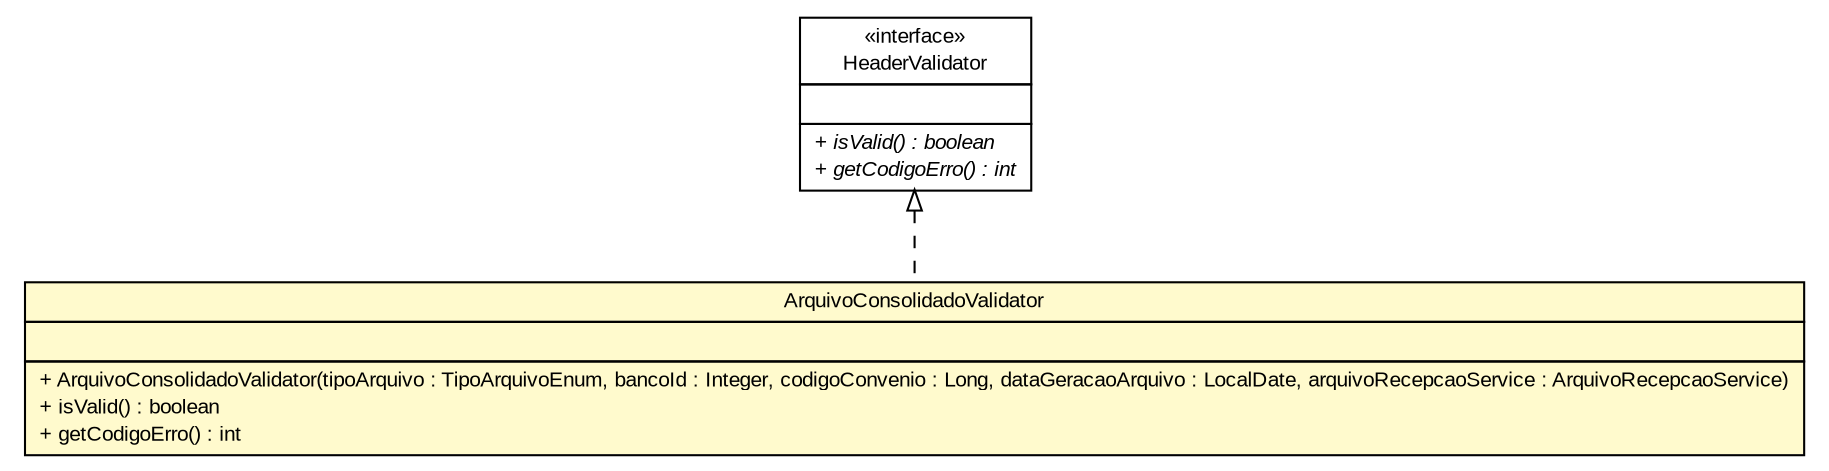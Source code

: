 #!/usr/local/bin/dot
#
# Class diagram 
# Generated by UMLGraph version R5_6 (http://www.umlgraph.org/)
#

digraph G {
	edge [fontname="arial",fontsize=10,labelfontname="arial",labelfontsize=10];
	node [fontname="arial",fontsize=10,shape=plaintext];
	nodesep=0.25;
	ranksep=0.5;
	// br.gov.to.sefaz.arr.processamento.validation.validator.header.HeaderValidator
	c173590 [label=<<table title="br.gov.to.sefaz.arr.processamento.validation.validator.header.HeaderValidator" border="0" cellborder="1" cellspacing="0" cellpadding="2" port="p" href="./HeaderValidator.html">
		<tr><td><table border="0" cellspacing="0" cellpadding="1">
<tr><td align="center" balign="center"> &#171;interface&#187; </td></tr>
<tr><td align="center" balign="center"> HeaderValidator </td></tr>
		</table></td></tr>
		<tr><td><table border="0" cellspacing="0" cellpadding="1">
<tr><td align="left" balign="left">  </td></tr>
		</table></td></tr>
		<tr><td><table border="0" cellspacing="0" cellpadding="1">
<tr><td align="left" balign="left"><font face="arial italic" point-size="10.0"> + isValid() : boolean </font></td></tr>
<tr><td align="left" balign="left"><font face="arial italic" point-size="10.0"> + getCodigoErro() : int </font></td></tr>
		</table></td></tr>
		</table>>, URL="./HeaderValidator.html", fontname="arial", fontcolor="black", fontsize=10.0];
	// br.gov.to.sefaz.arr.processamento.validation.validator.header.ArquivoConsolidadoValidator
	c173591 [label=<<table title="br.gov.to.sefaz.arr.processamento.validation.validator.header.ArquivoConsolidadoValidator" border="0" cellborder="1" cellspacing="0" cellpadding="2" port="p" bgcolor="lemonChiffon" href="./ArquivoConsolidadoValidator.html">
		<tr><td><table border="0" cellspacing="0" cellpadding="1">
<tr><td align="center" balign="center"> ArquivoConsolidadoValidator </td></tr>
		</table></td></tr>
		<tr><td><table border="0" cellspacing="0" cellpadding="1">
<tr><td align="left" balign="left">  </td></tr>
		</table></td></tr>
		<tr><td><table border="0" cellspacing="0" cellpadding="1">
<tr><td align="left" balign="left"> + ArquivoConsolidadoValidator(tipoArquivo : TipoArquivoEnum, bancoId : Integer, codigoConvenio : Long, dataGeracaoArquivo : LocalDate, arquivoRecepcaoService : ArquivoRecepcaoService) </td></tr>
<tr><td align="left" balign="left"> + isValid() : boolean </td></tr>
<tr><td align="left" balign="left"> + getCodigoErro() : int </td></tr>
		</table></td></tr>
		</table>>, URL="./ArquivoConsolidadoValidator.html", fontname="arial", fontcolor="black", fontsize=10.0];
	//br.gov.to.sefaz.arr.processamento.validation.validator.header.ArquivoConsolidadoValidator implements br.gov.to.sefaz.arr.processamento.validation.validator.header.HeaderValidator
	c173590:p -> c173591:p [dir=back,arrowtail=empty,style=dashed];
}

